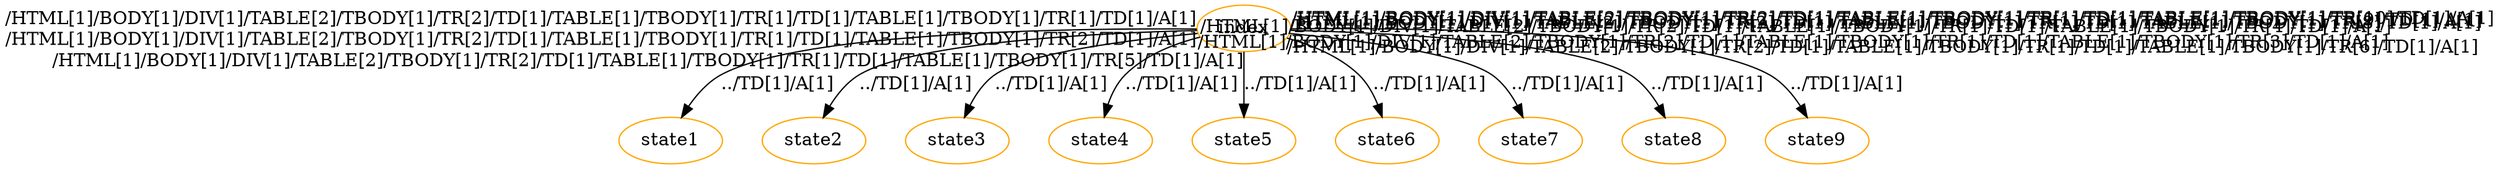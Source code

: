 digraph G {
  1 [ label="state1" color="orange" ];
  2 [ label="state2" color="orange" ];
  3 [ label="index" color="orange" ];
  4 [ label="state3" color="orange" ];
  5 [ label="state4" color="orange" ];
  6 [ label="state5" color="orange" ];
  7 [ label="state6" color="orange" ];
  8 [ label="state7" color="orange" ];
  9 [ label="state8" color="orange" ];
  10 [ label="state9" color="orange" ];
  3 -> 1 [ label="../TD[1]/A[1]" taillabel="/HTML[1]/BODY[1]/DIV[1]/TABLE[2]/TBODY[1]/TR[2]/TD[1]/TABLE[1]/TBODY[1]/TR[1]/TD[1]/TABLE[1]/TBODY[1]/TR[1]/TD[1]/A[1]" ];
  3 -> 2 [ label="../TD[1]/A[1]" taillabel="/HTML[1]/BODY[1]/DIV[1]/TABLE[2]/TBODY[1]/TR[2]/TD[1]/TABLE[1]/TBODY[1]/TR[1]/TD[1]/TABLE[1]/TBODY[1]/TR[2]/TD[1]/A[1]" ];
  3 -> 4 [ label="../TD[1]/A[1]" taillabel="/HTML[1]/BODY[1]/DIV[1]/TABLE[2]/TBODY[1]/TR[2]/TD[1]/TABLE[1]/TBODY[1]/TR[1]/TD[1]/TABLE[1]/TBODY[1]/TR[3]/TD[1]/A[1]" ];
  3 -> 5 [ label="../TD[1]/A[1]" taillabel="/HTML[1]/BODY[1]/DIV[1]/TABLE[2]/TBODY[1]/TR[2]/TD[1]/TABLE[1]/TBODY[1]/TR[1]/TD[1]/TABLE[1]/TBODY[1]/TR[4]/TD[1]/A[1]" ];
  3 -> 6 [ label="../TD[1]/A[1]" taillabel="/HTML[1]/BODY[1]/DIV[1]/TABLE[2]/TBODY[1]/TR[2]/TD[1]/TABLE[1]/TBODY[1]/TR[1]/TD[1]/TABLE[1]/TBODY[1]/TR[5]/TD[1]/A[1]" ];
  3 -> 7 [ label="../TD[1]/A[1]" taillabel="/HTML[1]/BODY[1]/DIV[1]/TABLE[2]/TBODY[1]/TR[2]/TD[1]/TABLE[1]/TBODY[1]/TR[1]/TD[1]/TABLE[1]/TBODY[1]/TR[6]/TD[1]/A[1]" ];
  3 -> 8 [ label="../TD[1]/A[1]" taillabel="/HTML[1]/BODY[1]/DIV[1]/TABLE[2]/TBODY[1]/TR[2]/TD[1]/TABLE[1]/TBODY[1]/TR[1]/TD[1]/TABLE[1]/TBODY[1]/TR[8]/TD[1]/A[1]" ];
  3 -> 9 [ label="../TD[1]/A[1]" taillabel="/HTML[1]/BODY[1]/DIV[1]/TABLE[2]/TBODY[1]/TR[2]/TD[1]/TABLE[1]/TBODY[1]/TR[1]/TD[1]/TABLE[1]/TBODY[1]/TR[9]/TD[1]/A[1]" ];
  3 -> 10 [ label="../TD[1]/A[1]" taillabel="/HTML[1]/BODY[1]/DIV[1]/TABLE[2]/TBODY[1]/TR[2]/TD[1]/TABLE[1]/TBODY[1]/TR[1]/TD[1]/TABLE[1]/TBODY[1]/TR[10]/TD[1]/A[1]" ];
}
